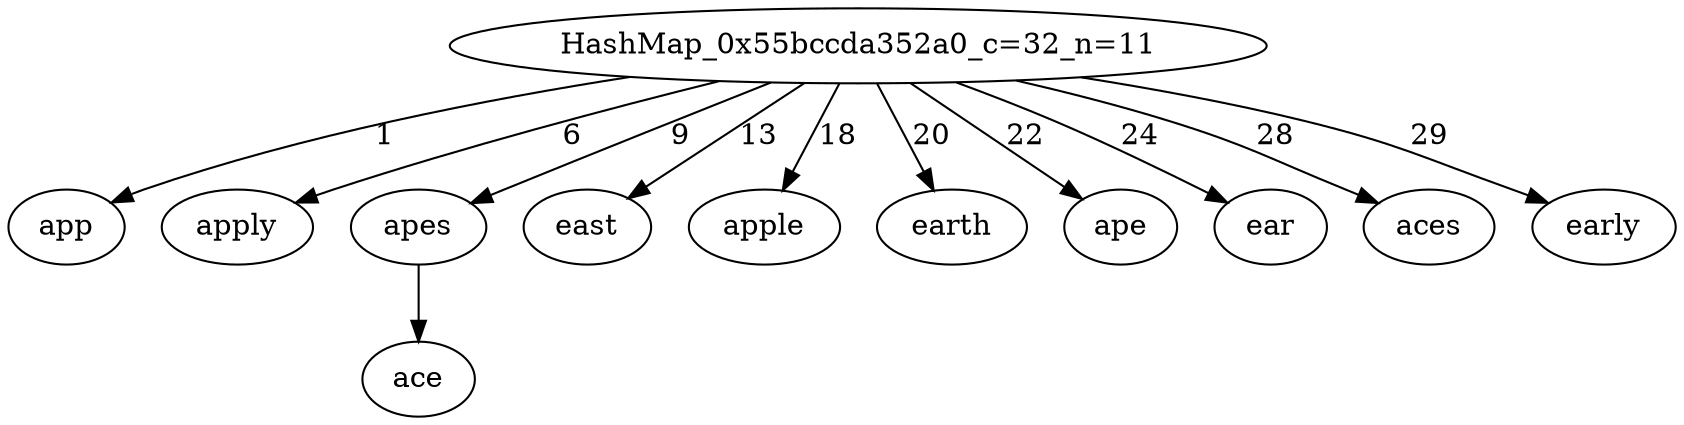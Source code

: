digraph OurHashMap {
"HashMap_0x55bccda352a0_c=32_n=11"
"HashMap_0x55bccda352a0_c=32_n=11" -> {"app"} [label="1"]
"HashMap_0x55bccda352a0_c=32_n=11" -> {"apply"} [label="6"]
"HashMap_0x55bccda352a0_c=32_n=11" -> {"apes"} [label="9"]
"apes" -> {"ace"}
"HashMap_0x55bccda352a0_c=32_n=11" -> {"east"} [label="13"]
"HashMap_0x55bccda352a0_c=32_n=11" -> {"apple"} [label="18"]
"HashMap_0x55bccda352a0_c=32_n=11" -> {"earth"} [label="20"]
"HashMap_0x55bccda352a0_c=32_n=11" -> {"ape"} [label="22"]
"HashMap_0x55bccda352a0_c=32_n=11" -> {"ear"} [label="24"]
"HashMap_0x55bccda352a0_c=32_n=11" -> {"aces"} [label="28"]
"HashMap_0x55bccda352a0_c=32_n=11" -> {"early"} [label="29"]
}
